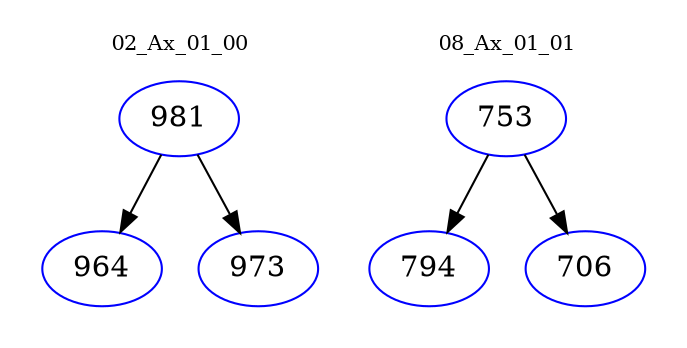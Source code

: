 digraph{
subgraph cluster_0 {
color = white
label = "02_Ax_01_00";
fontsize=10;
T0_981 [label="981", color="blue"]
T0_981 -> T0_964 [color="black"]
T0_964 [label="964", color="blue"]
T0_981 -> T0_973 [color="black"]
T0_973 [label="973", color="blue"]
}
subgraph cluster_1 {
color = white
label = "08_Ax_01_01";
fontsize=10;
T1_753 [label="753", color="blue"]
T1_753 -> T1_794 [color="black"]
T1_794 [label="794", color="blue"]
T1_753 -> T1_706 [color="black"]
T1_706 [label="706", color="blue"]
}
}
